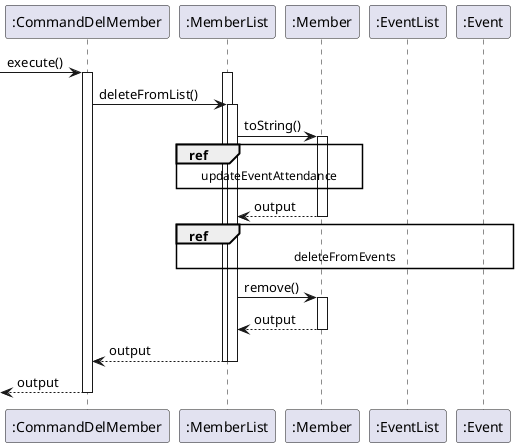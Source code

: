 @startuml

 -> ":CommandDelMember": execute()
activate ":CommandDelMember"
activate ":MemberList"
":CommandDelMember" -> ":MemberList" : deleteFromList()
activate ":MemberList"
":MemberList" -> ":Member" : toString()
activate ":Member"
ref over ":Member", ":MemberList"
    updateEventAttendance
end ref
return output

ref over ":MemberList", ":Member", ":EventList", ":Event"
    deleteFromEvents
end ref

":MemberList" -> ":Member": remove()
activate ":Member"
return output
return output
deactivate ":MemberList"
<-- ":CommandDelMember" : output
deactivate ":CommandDelMember"
@enduml